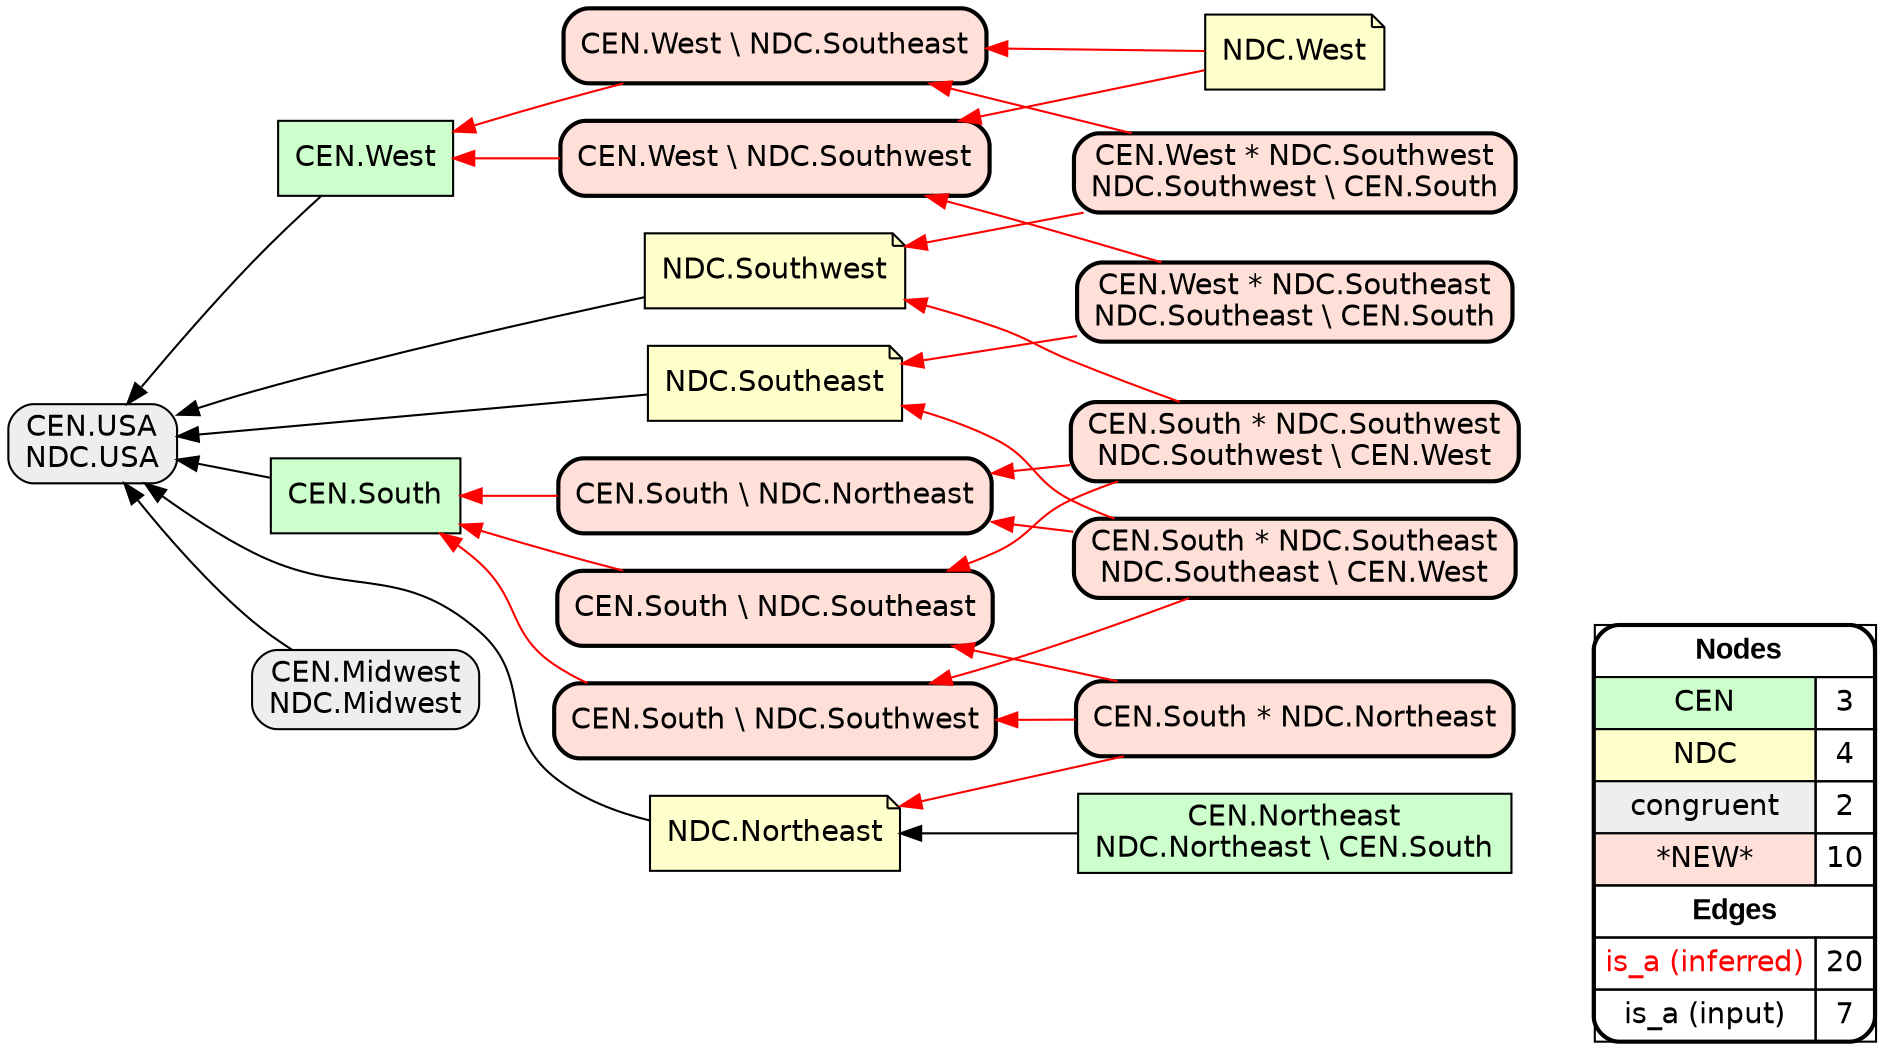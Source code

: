 digraph{
rankdir=RL
node[shape=box style=filled fillcolor="#CCFFCC" fontname="helvetica"] 
"CEN.West"
"CEN.South"
"CEN.Northeast\nNDC.Northeast \\ CEN.South"
node[shape=note style=filled fillcolor="#FFFFCC" fontname="helvetica"] 
"NDC.Northeast"
"NDC.Southwest"
"NDC.West"
"NDC.Southeast"
node[shape=box style="filled,rounded" fillcolor="#EEEEEE" fontname="helvetica"] 
"CEN.Midwest\nNDC.Midwest"
"CEN.USA\nNDC.USA"
node[shape=box style="filled,rounded,bold" fillcolor="#FFE0D8" fontname="helvetica"] 
"CEN.West * NDC.Southeast\nNDC.Southeast \\ CEN.South"
"CEN.West * NDC.Southwest\nNDC.Southwest \\ CEN.South"
"CEN.South \\ NDC.Southeast"
"CEN.South \\ NDC.Southwest"
"CEN.South \\ NDC.Northeast"
"CEN.South * NDC.Southeast\nNDC.Southeast \\ CEN.West"
"CEN.West \\ NDC.Southwest"
"CEN.South * NDC.Southwest\nNDC.Southwest \\ CEN.West"
"CEN.West \\ NDC.Southeast"
"CEN.South * NDC.Northeast"
edge[arrowhead=normal style=dotted color="#000000" constraint=true penwidth=1]
edge[arrowhead=normal style=solid color="#FF0000" constraint=true penwidth=1]
"CEN.West * NDC.Southeast\nNDC.Southeast \\ CEN.South" -> "NDC.Southeast"
"CEN.South * NDC.Southwest\nNDC.Southwest \\ CEN.West" -> "CEN.South \\ NDC.Northeast"
"CEN.South * NDC.Southeast\nNDC.Southeast \\ CEN.West" -> "CEN.South \\ NDC.Northeast"
"CEN.South * NDC.Northeast" -> "CEN.South \\ NDC.Southeast"
"CEN.West \\ NDC.Southwest" -> "CEN.West"
"CEN.West * NDC.Southwest\nNDC.Southwest \\ CEN.South" -> "CEN.West \\ NDC.Southeast"
"NDC.West" -> "CEN.West \\ NDC.Southwest"
"CEN.South * NDC.Southeast\nNDC.Southeast \\ CEN.West" -> "CEN.South \\ NDC.Southwest"
"CEN.West * NDC.Southeast\nNDC.Southeast \\ CEN.South" -> "CEN.West \\ NDC.Southwest"
"CEN.South \\ NDC.Southwest" -> "CEN.South"
"CEN.South * NDC.Southeast\nNDC.Southeast \\ CEN.West" -> "NDC.Southeast"
"CEN.South * NDC.Southwest\nNDC.Southwest \\ CEN.West" -> "NDC.Southwest"
"NDC.West" -> "CEN.West \\ NDC.Southeast"
"CEN.West * NDC.Southwest\nNDC.Southwest \\ CEN.South" -> "NDC.Southwest"
"CEN.South * NDC.Northeast" -> "CEN.South \\ NDC.Southwest"
"CEN.South \\ NDC.Southeast" -> "CEN.South"
"CEN.South * NDC.Northeast" -> "NDC.Northeast"
"CEN.South \\ NDC.Northeast" -> "CEN.South"
"CEN.South * NDC.Southwest\nNDC.Southwest \\ CEN.West" -> "CEN.South \\ NDC.Southeast"
"CEN.West \\ NDC.Southeast" -> "CEN.West"
edge[arrowhead=normal style=solid color="#000000" constraint=true penwidth=1]
"NDC.Northeast" -> "CEN.USA\nNDC.USA"
"NDC.Southeast" -> "CEN.USA\nNDC.USA"
"CEN.Northeast\nNDC.Northeast \\ CEN.South" -> "NDC.Northeast"
"CEN.Midwest\nNDC.Midwest" -> "CEN.USA\nNDC.USA"
"NDC.Southwest" -> "CEN.USA\nNDC.USA"
"CEN.West" -> "CEN.USA\nNDC.USA"
"CEN.South" -> "CEN.USA\nNDC.USA"
node[shape=box] 
{rank=source Legend [fillcolor= white margin=0 label=< 
 <TABLE BORDER="0" CELLBORDER="1" CELLSPACING="0" CELLPADDING="4"> 
<TR> <TD COLSPAN="2"><font face="Arial Black"> Nodes</font></TD> </TR> 
<TR> 
 <TD bgcolor="#CCFFCC" fontname="helvetica">CEN</TD> 
 <TD>3</TD> 
 </TR> 
<TR> 
 <TD bgcolor="#FFFFCC" fontname="helvetica">NDC</TD> 
 <TD>4</TD> 
 </TR> 
<TR> 
 <TD bgcolor="#EEEEEE" fontname="helvetica">congruent</TD> 
 <TD>2</TD> 
 </TR> 
<TR> 
 <TD bgcolor="#FFE0D8" fontname="helvetica">*NEW*</TD> 
 <TD>10</TD> 
 </TR> 
<TR> <TD COLSPAN="2"><font face = "Arial Black"> Edges </font></TD> </TR> 
<TR> 
 <TD><font color ="#FF0000">is_a (inferred)</font></TD><TD>20</TD>
</TR>
<TR> 
 <TD><font color ="#000000">is_a (input)</font></TD><TD>7</TD>
</TR>
</TABLE> 
 >] } 
}